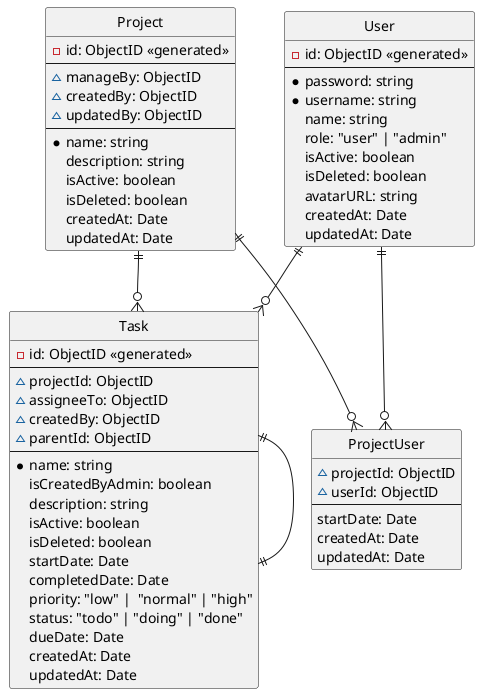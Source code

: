  @startuml Todo
hide circle
' skinparam linetype ortho
entity Task {
  -id: ObjectID <<generated>>
  --
  ~projectId: ObjectID
  ~assigneeTo: ObjectID
  ~createdBy: ObjectID
  ~parentId: ObjectID
  --
  *name: string
  isCreatedByAdmin: boolean
  description: string
  isActive: boolean
  isDeleted: boolean
  startDate: Date
  completedDate: Date
  priority: "low" |  "normal" | "high"
  status: "todo" | "doing" | "done"
  dueDate: Date
  createdAt: Date
  updatedAt: Date
}

entity ProjectUser {
  ~projectId: ObjectID
  ~userId: ObjectID
  --
  startDate: Date
  createdAt: Date
  updatedAt: Date
}

entity Project {
  -id: ObjectID <<generated>>
  --
  ~manageBy: ObjectID
  ~createdBy: ObjectID
  ~updatedBy: ObjectID
  --
  *name: string
  description: string
  isActive: boolean
  isDeleted: boolean
  createdAt: Date
  updatedAt: Date
}

entity User {
  -id: ObjectID <<generated>>
  --
  *password: string
  *username: string
  name: string
  role: "user" | "admin"
  isActive: boolean
  isDeleted: boolean
  avatarURL: string
  createdAt: Date
  updatedAt: Date
}

User||--o{Task
Task||--||Task

Project||--o{Task
Project||--o{ProjectUser
User||--o{ProjectUser

@enduml